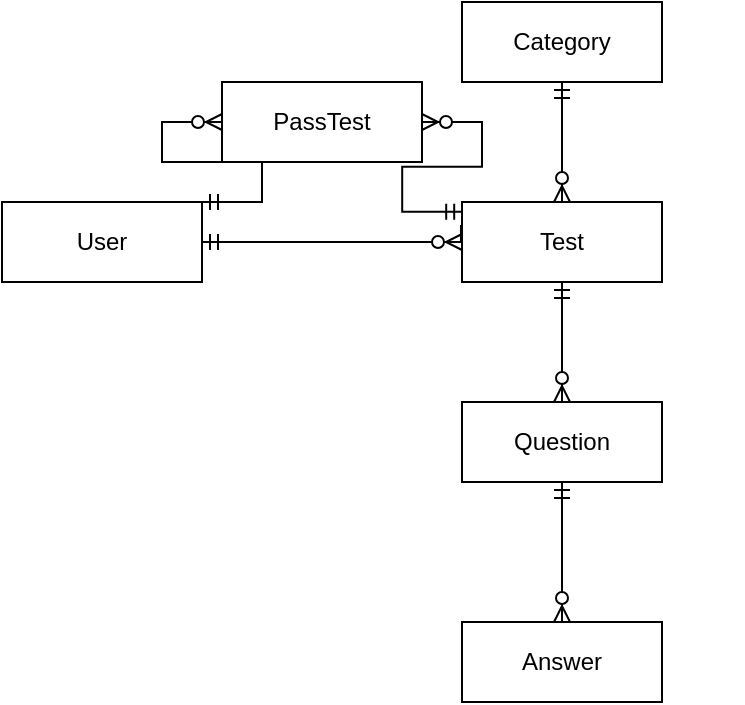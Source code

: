 <mxfile version="20.5.2" type="github">
  <diagram id="LW-CJkl3lhTaVYZJQ8Pj" name="Сторінка-1">
    <mxGraphModel dx="830" dy="507" grid="1" gridSize="10" guides="1" tooltips="1" connect="1" arrows="1" fold="1" page="1" pageScale="1" pageWidth="827" pageHeight="1169" math="0" shadow="0">
      <root>
        <mxCell id="0" />
        <mxCell id="1" parent="0" />
        <mxCell id="q1m0wR3XFcLMU01GhD_A-19" value="" style="shape=table;startSize=0;container=1;collapsible=1;childLayout=tableLayout;fixedRows=1;rowLines=0;fontStyle=0;align=center;resizeLast=1;strokeColor=none;fillColor=none;collapsible=0;" parent="1" vertex="1">
          <mxGeometry x="310" y="250" width="180" height="30" as="geometry" />
        </mxCell>
        <mxCell id="q1m0wR3XFcLMU01GhD_A-20" value="" style="shape=tableRow;horizontal=0;startSize=0;swimlaneHead=0;swimlaneBody=0;fillColor=none;collapsible=0;dropTarget=0;points=[[0,0.5],[1,0.5]];portConstraint=eastwest;top=0;left=0;right=0;bottom=0;" parent="q1m0wR3XFcLMU01GhD_A-19" vertex="1">
          <mxGeometry width="180" height="30" as="geometry" />
        </mxCell>
        <mxCell id="q1m0wR3XFcLMU01GhD_A-21" value="" style="shape=partialRectangle;connectable=0;fillColor=none;top=0;left=0;bottom=0;right=0;editable=1;overflow=hidden;" parent="q1m0wR3XFcLMU01GhD_A-20" vertex="1">
          <mxGeometry width="30" height="30" as="geometry">
            <mxRectangle width="30" height="30" as="alternateBounds" />
          </mxGeometry>
        </mxCell>
        <mxCell id="q1m0wR3XFcLMU01GhD_A-22" value="Row" style="shape=partialRectangle;connectable=0;fillColor=none;top=0;left=0;bottom=0;right=0;align=left;spacingLeft=6;overflow=hidden;" parent="q1m0wR3XFcLMU01GhD_A-20" vertex="1">
          <mxGeometry x="30" width="150" height="30" as="geometry">
            <mxRectangle width="150" height="30" as="alternateBounds" />
          </mxGeometry>
        </mxCell>
        <mxCell id="q1m0wR3XFcLMU01GhD_A-23" value="Test" style="whiteSpace=wrap;html=1;align=center;" parent="1" vertex="1">
          <mxGeometry x="350" y="250" width="100" height="40" as="geometry" />
        </mxCell>
        <mxCell id="q1m0wR3XFcLMU01GhD_A-24" value="Category" style="whiteSpace=wrap;html=1;align=center;" parent="1" vertex="1">
          <mxGeometry x="350" y="150" width="100" height="40" as="geometry" />
        </mxCell>
        <mxCell id="q1m0wR3XFcLMU01GhD_A-25" value="" style="fontSize=12;html=1;endArrow=ERzeroToMany;startArrow=ERmandOne;rounded=0;exitX=0.5;exitY=1;exitDx=0;exitDy=0;entryX=0.5;entryY=0;entryDx=0;entryDy=0;" parent="1" source="q1m0wR3XFcLMU01GhD_A-24" target="q1m0wR3XFcLMU01GhD_A-23" edge="1">
          <mxGeometry width="100" height="100" relative="1" as="geometry">
            <mxPoint x="360" y="340" as="sourcePoint" />
            <mxPoint x="470" y="220" as="targetPoint" />
          </mxGeometry>
        </mxCell>
        <mxCell id="q1m0wR3XFcLMU01GhD_A-26" value="Question" style="whiteSpace=wrap;html=1;align=center;" parent="1" vertex="1">
          <mxGeometry x="350" y="350" width="100" height="40" as="geometry" />
        </mxCell>
        <mxCell id="q1m0wR3XFcLMU01GhD_A-27" value="" style="fontSize=12;html=1;endArrow=ERzeroToMany;startArrow=ERmandOne;rounded=0;entryX=0.5;entryY=0;entryDx=0;entryDy=0;exitX=0.5;exitY=1;exitDx=0;exitDy=0;" parent="1" source="q1m0wR3XFcLMU01GhD_A-23" target="q1m0wR3XFcLMU01GhD_A-26" edge="1">
          <mxGeometry width="100" height="100" relative="1" as="geometry">
            <mxPoint x="350" y="230" as="sourcePoint" />
            <mxPoint x="460" y="240" as="targetPoint" />
          </mxGeometry>
        </mxCell>
        <mxCell id="q1m0wR3XFcLMU01GhD_A-28" value="Answer" style="whiteSpace=wrap;html=1;align=center;" parent="1" vertex="1">
          <mxGeometry x="350" y="460" width="100" height="40" as="geometry" />
        </mxCell>
        <mxCell id="q1m0wR3XFcLMU01GhD_A-30" value="User" style="whiteSpace=wrap;html=1;align=center;" parent="1" vertex="1">
          <mxGeometry x="120" y="250" width="100" height="40" as="geometry" />
        </mxCell>
        <mxCell id="q1m0wR3XFcLMU01GhD_A-31" value="" style="fontSize=12;html=1;endArrow=ERzeroToMany;startArrow=ERmandOne;rounded=0;elbow=vertical;entryX=0;entryY=0.5;entryDx=0;entryDy=0;exitX=1;exitY=0.5;exitDx=0;exitDy=0;" parent="1" source="q1m0wR3XFcLMU01GhD_A-30" target="q1m0wR3XFcLMU01GhD_A-23" edge="1">
          <mxGeometry width="100" height="100" relative="1" as="geometry">
            <mxPoint x="210" y="370" as="sourcePoint" />
            <mxPoint x="310" y="270" as="targetPoint" />
          </mxGeometry>
        </mxCell>
        <mxCell id="q1m0wR3XFcLMU01GhD_A-32" value="" style="fontSize=12;html=1;endArrow=ERzeroToMany;startArrow=ERmandOne;rounded=0;elbow=vertical;exitX=0.5;exitY=1;exitDx=0;exitDy=0;entryX=0.5;entryY=0;entryDx=0;entryDy=0;" parent="1" source="q1m0wR3XFcLMU01GhD_A-26" target="q1m0wR3XFcLMU01GhD_A-28" edge="1">
          <mxGeometry width="100" height="100" relative="1" as="geometry">
            <mxPoint x="310" y="560" as="sourcePoint" />
            <mxPoint x="410" y="460" as="targetPoint" />
          </mxGeometry>
        </mxCell>
        <mxCell id="q1m0wR3XFcLMU01GhD_A-33" value="PassTest" style="whiteSpace=wrap;html=1;align=center;" parent="1" vertex="1">
          <mxGeometry x="230" y="190" width="100" height="40" as="geometry" />
        </mxCell>
        <mxCell id="q1m0wR3XFcLMU01GhD_A-34" value="" style="edgeStyle=entityRelationEdgeStyle;fontSize=12;html=1;endArrow=ERzeroToMany;startArrow=ERmandOne;rounded=0;entryX=1;entryY=0.5;entryDx=0;entryDy=0;exitX=0.001;exitY=0.121;exitDx=0;exitDy=0;exitPerimeter=0;" parent="1" source="q1m0wR3XFcLMU01GhD_A-23" target="q1m0wR3XFcLMU01GhD_A-33" edge="1">
          <mxGeometry width="100" height="100" relative="1" as="geometry">
            <mxPoint x="380" y="250" as="sourcePoint" />
            <mxPoint x="460" y="260" as="targetPoint" />
          </mxGeometry>
        </mxCell>
        <mxCell id="q1m0wR3XFcLMU01GhD_A-35" value="" style="edgeStyle=entityRelationEdgeStyle;fontSize=12;html=1;endArrow=ERzeroToMany;startArrow=ERmandOne;rounded=0;entryX=0;entryY=0.5;entryDx=0;entryDy=0;exitX=1;exitY=0;exitDx=0;exitDy=0;" parent="1" source="q1m0wR3XFcLMU01GhD_A-30" target="q1m0wR3XFcLMU01GhD_A-33" edge="1">
          <mxGeometry width="100" height="100" relative="1" as="geometry">
            <mxPoint x="360" y="360" as="sourcePoint" />
            <mxPoint x="460" y="260" as="targetPoint" />
          </mxGeometry>
        </mxCell>
      </root>
    </mxGraphModel>
  </diagram>
</mxfile>
